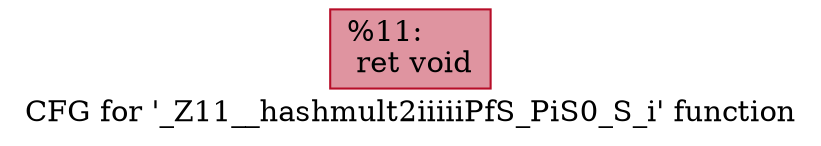 digraph "CFG for '_Z11__hashmult2iiiiiPfS_PiS0_S_i' function" {
	label="CFG for '_Z11__hashmult2iiiiiPfS_PiS0_S_i' function";

	Node0x5eaad40 [shape=record,color="#b70d28ff", style=filled, fillcolor="#b70d2870",label="{%11:\l  ret void\l}"];
}
